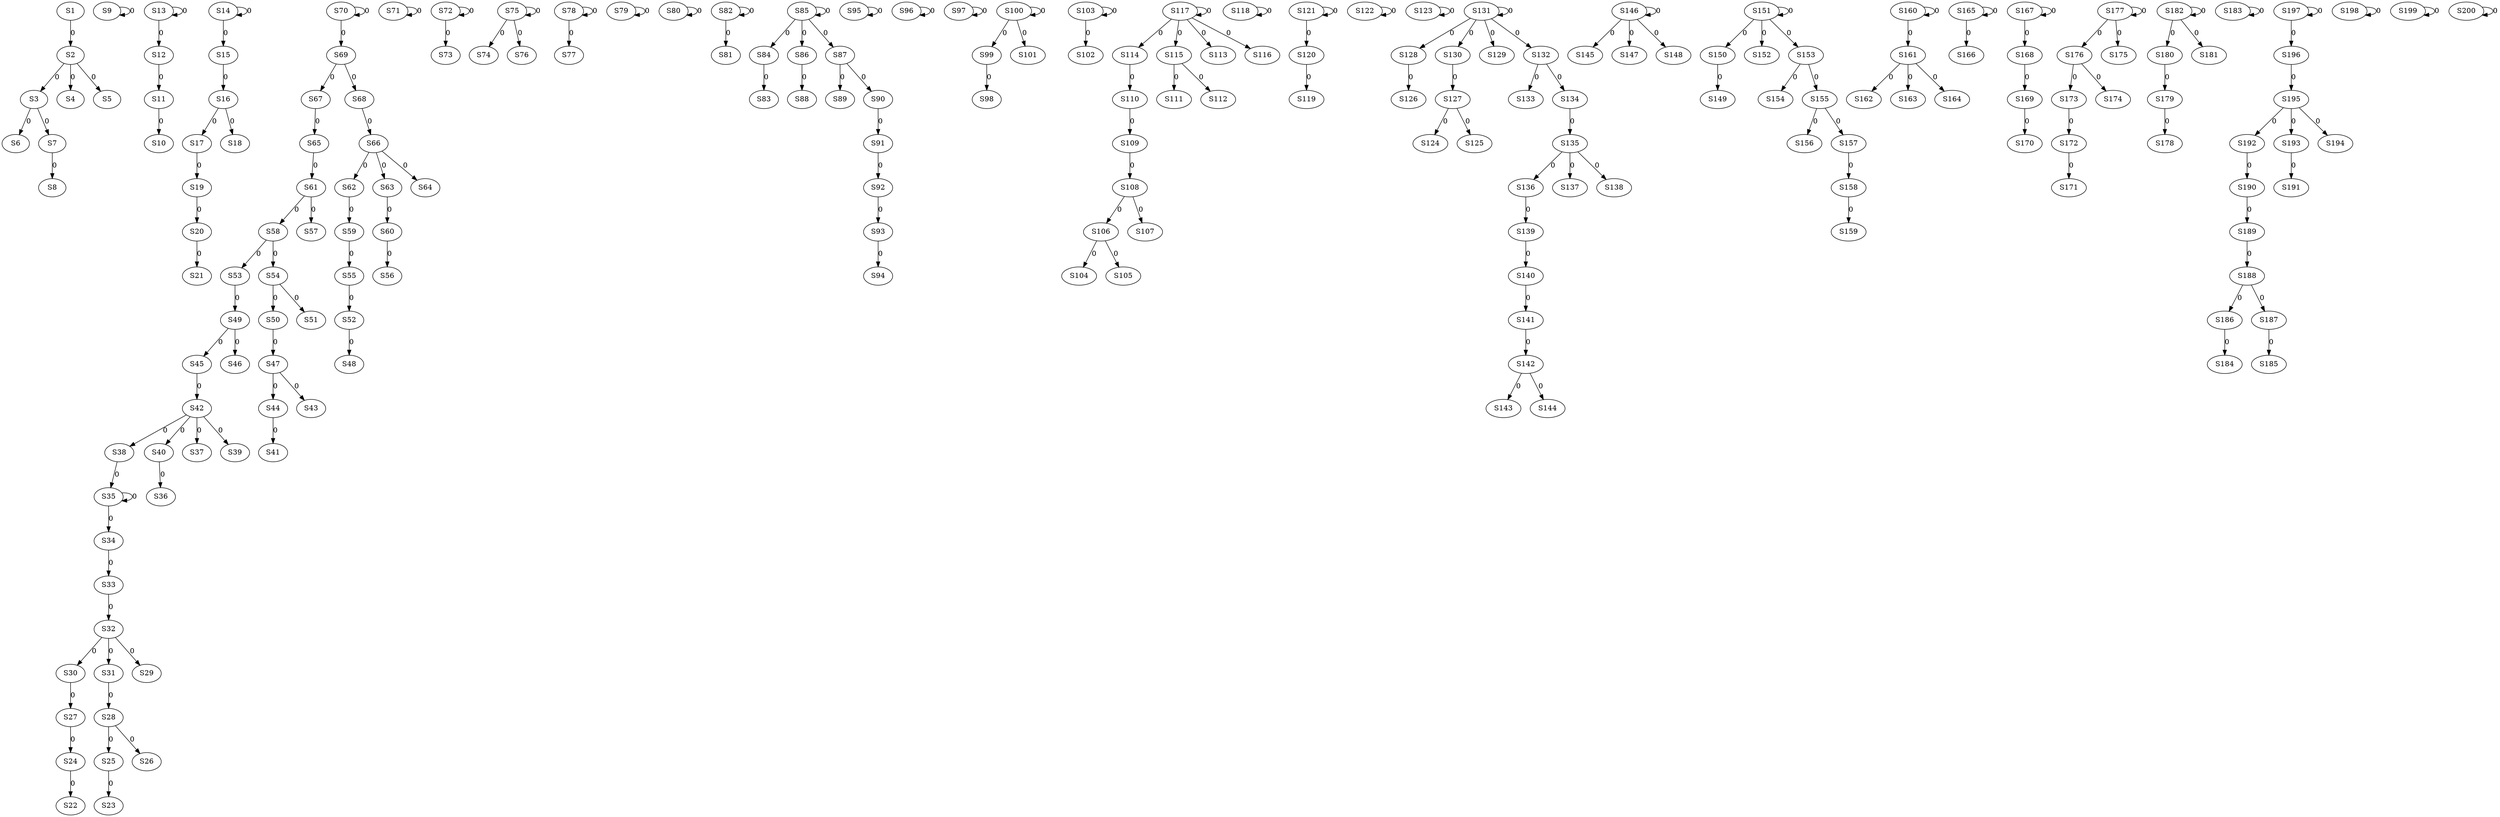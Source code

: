 strict digraph {
	S1 -> S2 [ label = 0 ];
	S2 -> S3 [ label = 0 ];
	S2 -> S4 [ label = 0 ];
	S2 -> S5 [ label = 0 ];
	S3 -> S6 [ label = 0 ];
	S3 -> S7 [ label = 0 ];
	S7 -> S8 [ label = 0 ];
	S9 -> S9 [ label = 0 ];
	S11 -> S10 [ label = 0 ];
	S12 -> S11 [ label = 0 ];
	S13 -> S12 [ label = 0 ];
	S13 -> S13 [ label = 0 ];
	S14 -> S14 [ label = 0 ];
	S14 -> S15 [ label = 0 ];
	S15 -> S16 [ label = 0 ];
	S16 -> S17 [ label = 0 ];
	S16 -> S18 [ label = 0 ];
	S17 -> S19 [ label = 0 ];
	S19 -> S20 [ label = 0 ];
	S20 -> S21 [ label = 0 ];
	S24 -> S22 [ label = 0 ];
	S25 -> S23 [ label = 0 ];
	S27 -> S24 [ label = 0 ];
	S28 -> S25 [ label = 0 ];
	S28 -> S26 [ label = 0 ];
	S30 -> S27 [ label = 0 ];
	S31 -> S28 [ label = 0 ];
	S32 -> S29 [ label = 0 ];
	S32 -> S30 [ label = 0 ];
	S32 -> S31 [ label = 0 ];
	S33 -> S32 [ label = 0 ];
	S34 -> S33 [ label = 0 ];
	S35 -> S34 [ label = 0 ];
	S38 -> S35 [ label = 0 ];
	S40 -> S36 [ label = 0 ];
	S42 -> S37 [ label = 0 ];
	S42 -> S38 [ label = 0 ];
	S42 -> S39 [ label = 0 ];
	S42 -> S40 [ label = 0 ];
	S44 -> S41 [ label = 0 ];
	S45 -> S42 [ label = 0 ];
	S47 -> S43 [ label = 0 ];
	S47 -> S44 [ label = 0 ];
	S49 -> S45 [ label = 0 ];
	S49 -> S46 [ label = 0 ];
	S50 -> S47 [ label = 0 ];
	S52 -> S48 [ label = 0 ];
	S53 -> S49 [ label = 0 ];
	S54 -> S50 [ label = 0 ];
	S54 -> S51 [ label = 0 ];
	S55 -> S52 [ label = 0 ];
	S58 -> S53 [ label = 0 ];
	S58 -> S54 [ label = 0 ];
	S59 -> S55 [ label = 0 ];
	S60 -> S56 [ label = 0 ];
	S61 -> S57 [ label = 0 ];
	S61 -> S58 [ label = 0 ];
	S62 -> S59 [ label = 0 ];
	S63 -> S60 [ label = 0 ];
	S65 -> S61 [ label = 0 ];
	S66 -> S62 [ label = 0 ];
	S66 -> S63 [ label = 0 ];
	S66 -> S64 [ label = 0 ];
	S67 -> S65 [ label = 0 ];
	S68 -> S66 [ label = 0 ];
	S69 -> S67 [ label = 0 ];
	S69 -> S68 [ label = 0 ];
	S70 -> S69 [ label = 0 ];
	S70 -> S70 [ label = 0 ];
	S71 -> S71 [ label = 0 ];
	S72 -> S72 [ label = 0 ];
	S72 -> S73 [ label = 0 ];
	S75 -> S74 [ label = 0 ];
	S75 -> S75 [ label = 0 ];
	S75 -> S76 [ label = 0 ];
	S78 -> S77 [ label = 0 ];
	S78 -> S78 [ label = 0 ];
	S79 -> S79 [ label = 0 ];
	S80 -> S80 [ label = 0 ];
	S82 -> S81 [ label = 0 ];
	S82 -> S82 [ label = 0 ];
	S84 -> S83 [ label = 0 ];
	S85 -> S84 [ label = 0 ];
	S85 -> S85 [ label = 0 ];
	S85 -> S86 [ label = 0 ];
	S85 -> S87 [ label = 0 ];
	S86 -> S88 [ label = 0 ];
	S87 -> S89 [ label = 0 ];
	S87 -> S90 [ label = 0 ];
	S90 -> S91 [ label = 0 ];
	S91 -> S92 [ label = 0 ];
	S92 -> S93 [ label = 0 ];
	S93 -> S94 [ label = 0 ];
	S95 -> S95 [ label = 0 ];
	S96 -> S96 [ label = 0 ];
	S97 -> S97 [ label = 0 ];
	S99 -> S98 [ label = 0 ];
	S100 -> S99 [ label = 0 ];
	S100 -> S100 [ label = 0 ];
	S100 -> S101 [ label = 0 ];
	S103 -> S102 [ label = 0 ];
	S103 -> S103 [ label = 0 ];
	S106 -> S104 [ label = 0 ];
	S106 -> S105 [ label = 0 ];
	S108 -> S106 [ label = 0 ];
	S108 -> S107 [ label = 0 ];
	S109 -> S108 [ label = 0 ];
	S110 -> S109 [ label = 0 ];
	S114 -> S110 [ label = 0 ];
	S115 -> S111 [ label = 0 ];
	S115 -> S112 [ label = 0 ];
	S117 -> S113 [ label = 0 ];
	S117 -> S114 [ label = 0 ];
	S117 -> S115 [ label = 0 ];
	S117 -> S116 [ label = 0 ];
	S117 -> S117 [ label = 0 ];
	S118 -> S118 [ label = 0 ];
	S120 -> S119 [ label = 0 ];
	S121 -> S120 [ label = 0 ];
	S121 -> S121 [ label = 0 ];
	S122 -> S122 [ label = 0 ];
	S123 -> S123 [ label = 0 ];
	S127 -> S124 [ label = 0 ];
	S127 -> S125 [ label = 0 ];
	S128 -> S126 [ label = 0 ];
	S130 -> S127 [ label = 0 ];
	S131 -> S128 [ label = 0 ];
	S131 -> S129 [ label = 0 ];
	S131 -> S130 [ label = 0 ];
	S131 -> S131 [ label = 0 ];
	S131 -> S132 [ label = 0 ];
	S132 -> S133 [ label = 0 ];
	S132 -> S134 [ label = 0 ];
	S134 -> S135 [ label = 0 ];
	S135 -> S136 [ label = 0 ];
	S135 -> S137 [ label = 0 ];
	S135 -> S138 [ label = 0 ];
	S136 -> S139 [ label = 0 ];
	S139 -> S140 [ label = 0 ];
	S140 -> S141 [ label = 0 ];
	S141 -> S142 [ label = 0 ];
	S142 -> S143 [ label = 0 ];
	S142 -> S144 [ label = 0 ];
	S146 -> S145 [ label = 0 ];
	S146 -> S146 [ label = 0 ];
	S146 -> S147 [ label = 0 ];
	S146 -> S148 [ label = 0 ];
	S150 -> S149 [ label = 0 ];
	S151 -> S150 [ label = 0 ];
	S151 -> S151 [ label = 0 ];
	S151 -> S152 [ label = 0 ];
	S151 -> S153 [ label = 0 ];
	S153 -> S154 [ label = 0 ];
	S153 -> S155 [ label = 0 ];
	S155 -> S156 [ label = 0 ];
	S155 -> S157 [ label = 0 ];
	S157 -> S158 [ label = 0 ];
	S158 -> S159 [ label = 0 ];
	S160 -> S160 [ label = 0 ];
	S160 -> S161 [ label = 0 ];
	S161 -> S162 [ label = 0 ];
	S161 -> S163 [ label = 0 ];
	S161 -> S164 [ label = 0 ];
	S165 -> S165 [ label = 0 ];
	S165 -> S166 [ label = 0 ];
	S167 -> S167 [ label = 0 ];
	S167 -> S168 [ label = 0 ];
	S168 -> S169 [ label = 0 ];
	S169 -> S170 [ label = 0 ];
	S172 -> S171 [ label = 0 ];
	S173 -> S172 [ label = 0 ];
	S176 -> S173 [ label = 0 ];
	S176 -> S174 [ label = 0 ];
	S177 -> S175 [ label = 0 ];
	S177 -> S176 [ label = 0 ];
	S177 -> S177 [ label = 0 ];
	S179 -> S178 [ label = 0 ];
	S180 -> S179 [ label = 0 ];
	S182 -> S180 [ label = 0 ];
	S182 -> S181 [ label = 0 ];
	S182 -> S182 [ label = 0 ];
	S183 -> S183 [ label = 0 ];
	S186 -> S184 [ label = 0 ];
	S187 -> S185 [ label = 0 ];
	S188 -> S186 [ label = 0 ];
	S188 -> S187 [ label = 0 ];
	S189 -> S188 [ label = 0 ];
	S190 -> S189 [ label = 0 ];
	S192 -> S190 [ label = 0 ];
	S193 -> S191 [ label = 0 ];
	S195 -> S192 [ label = 0 ];
	S195 -> S193 [ label = 0 ];
	S195 -> S194 [ label = 0 ];
	S196 -> S195 [ label = 0 ];
	S197 -> S196 [ label = 0 ];
	S197 -> S197 [ label = 0 ];
	S198 -> S198 [ label = 0 ];
	S199 -> S199 [ label = 0 ];
	S200 -> S200 [ label = 0 ];
	S35 -> S35 [ label = 0 ];
}